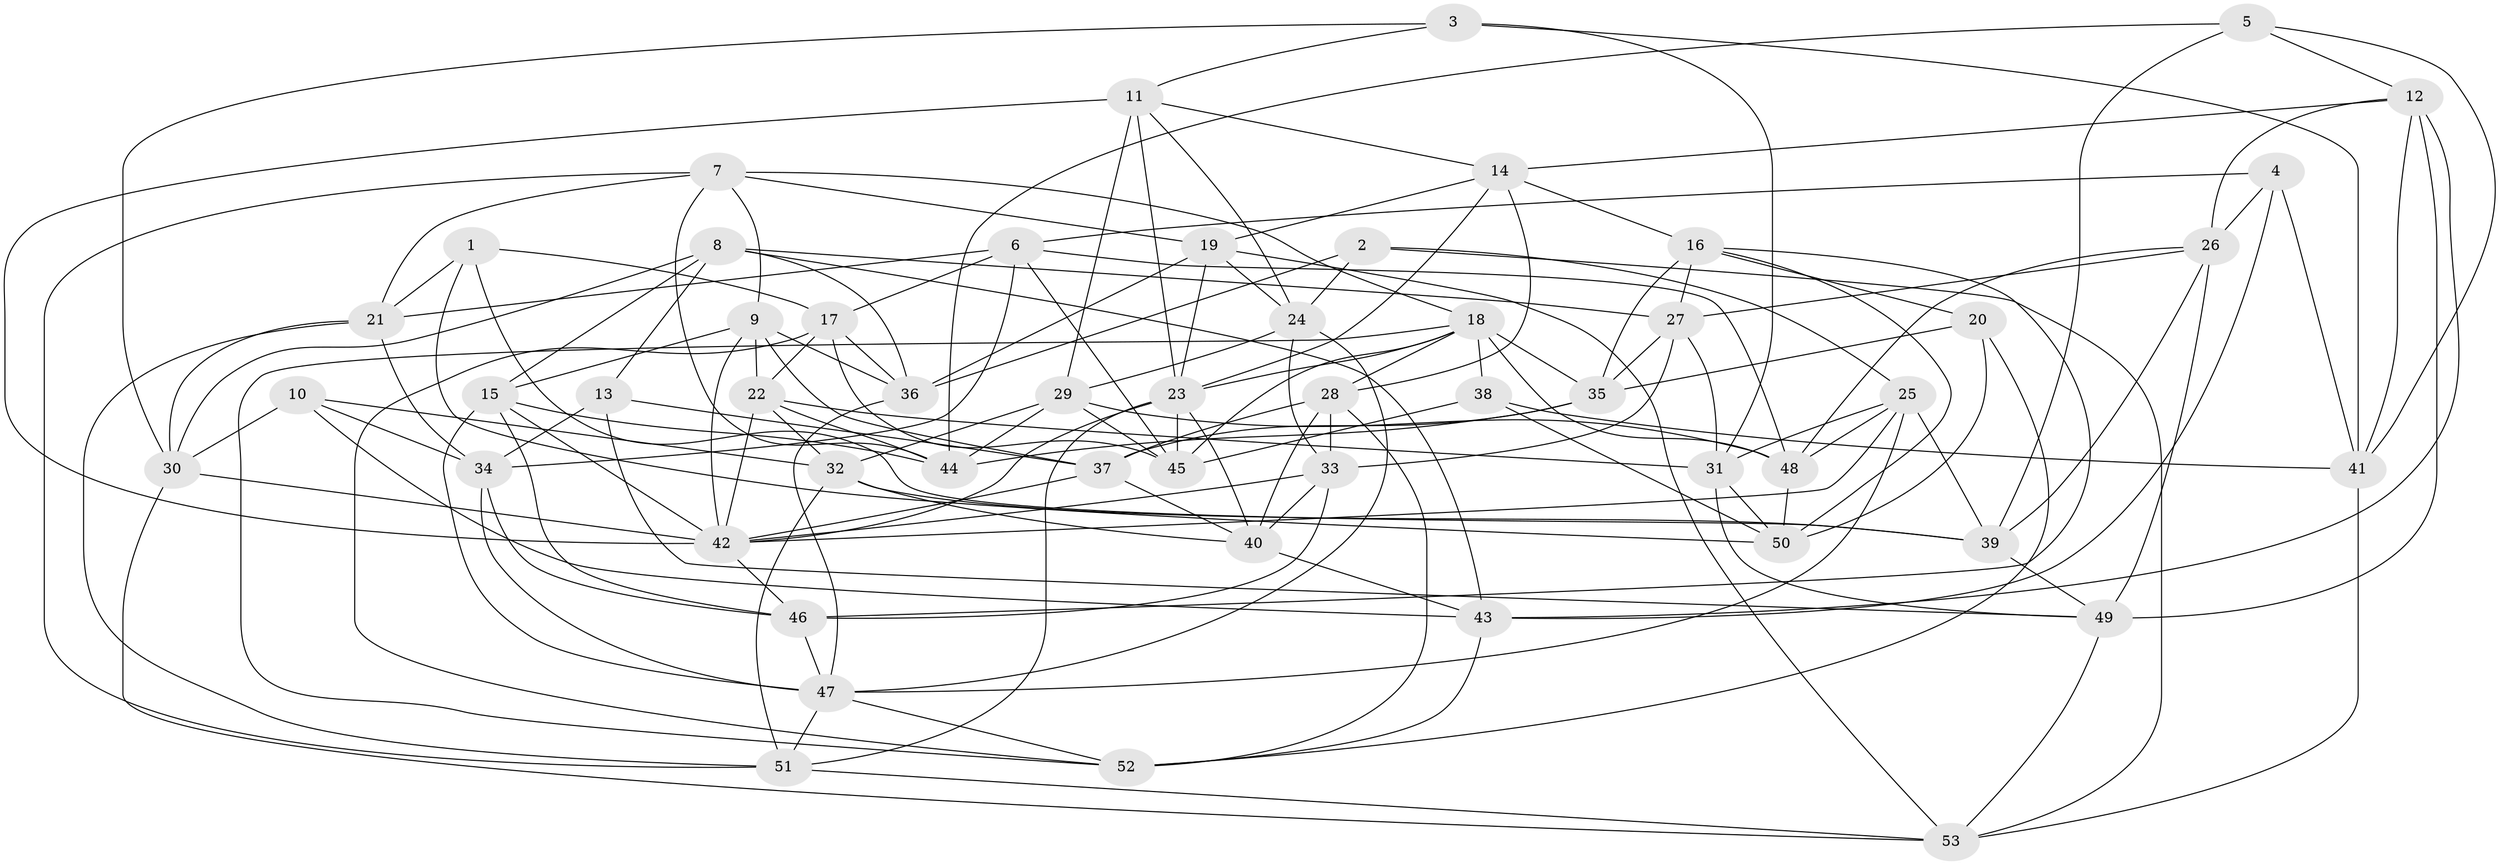 // original degree distribution, {4: 1.0}
// Generated by graph-tools (version 1.1) at 2025/50/03/09/25 03:50:56]
// undirected, 53 vertices, 155 edges
graph export_dot {
graph [start="1"]
  node [color=gray90,style=filled];
  1;
  2;
  3;
  4;
  5;
  6;
  7;
  8;
  9;
  10;
  11;
  12;
  13;
  14;
  15;
  16;
  17;
  18;
  19;
  20;
  21;
  22;
  23;
  24;
  25;
  26;
  27;
  28;
  29;
  30;
  31;
  32;
  33;
  34;
  35;
  36;
  37;
  38;
  39;
  40;
  41;
  42;
  43;
  44;
  45;
  46;
  47;
  48;
  49;
  50;
  51;
  52;
  53;
  1 -- 17 [weight=1.0];
  1 -- 21 [weight=1.0];
  1 -- 39 [weight=1.0];
  1 -- 50 [weight=1.0];
  2 -- 24 [weight=1.0];
  2 -- 25 [weight=1.0];
  2 -- 36 [weight=1.0];
  2 -- 53 [weight=1.0];
  3 -- 11 [weight=1.0];
  3 -- 30 [weight=1.0];
  3 -- 31 [weight=1.0];
  3 -- 41 [weight=1.0];
  4 -- 6 [weight=1.0];
  4 -- 26 [weight=1.0];
  4 -- 41 [weight=1.0];
  4 -- 43 [weight=1.0];
  5 -- 12 [weight=1.0];
  5 -- 39 [weight=1.0];
  5 -- 41 [weight=1.0];
  5 -- 44 [weight=1.0];
  6 -- 17 [weight=1.0];
  6 -- 21 [weight=1.0];
  6 -- 34 [weight=1.0];
  6 -- 45 [weight=1.0];
  6 -- 48 [weight=1.0];
  7 -- 9 [weight=1.0];
  7 -- 18 [weight=1.0];
  7 -- 19 [weight=1.0];
  7 -- 21 [weight=1.0];
  7 -- 44 [weight=1.0];
  7 -- 51 [weight=1.0];
  8 -- 13 [weight=1.0];
  8 -- 15 [weight=1.0];
  8 -- 27 [weight=1.0];
  8 -- 30 [weight=1.0];
  8 -- 36 [weight=1.0];
  8 -- 43 [weight=1.0];
  9 -- 15 [weight=1.0];
  9 -- 22 [weight=1.0];
  9 -- 36 [weight=1.0];
  9 -- 37 [weight=1.0];
  9 -- 42 [weight=1.0];
  10 -- 30 [weight=1.0];
  10 -- 32 [weight=1.0];
  10 -- 34 [weight=1.0];
  10 -- 43 [weight=1.0];
  11 -- 14 [weight=1.0];
  11 -- 23 [weight=1.0];
  11 -- 24 [weight=1.0];
  11 -- 29 [weight=1.0];
  11 -- 42 [weight=1.0];
  12 -- 14 [weight=1.0];
  12 -- 26 [weight=1.0];
  12 -- 41 [weight=1.0];
  12 -- 43 [weight=1.0];
  12 -- 49 [weight=1.0];
  13 -- 34 [weight=1.0];
  13 -- 37 [weight=1.0];
  13 -- 49 [weight=1.0];
  14 -- 16 [weight=1.0];
  14 -- 19 [weight=1.0];
  14 -- 23 [weight=1.0];
  14 -- 28 [weight=1.0];
  15 -- 42 [weight=1.0];
  15 -- 44 [weight=1.0];
  15 -- 46 [weight=1.0];
  15 -- 47 [weight=1.0];
  16 -- 20 [weight=1.0];
  16 -- 27 [weight=1.0];
  16 -- 35 [weight=1.0];
  16 -- 46 [weight=1.0];
  16 -- 50 [weight=1.0];
  17 -- 22 [weight=1.0];
  17 -- 36 [weight=1.0];
  17 -- 45 [weight=1.0];
  17 -- 52 [weight=1.0];
  18 -- 23 [weight=1.0];
  18 -- 28 [weight=1.0];
  18 -- 35 [weight=1.0];
  18 -- 38 [weight=1.0];
  18 -- 45 [weight=1.0];
  18 -- 48 [weight=1.0];
  18 -- 52 [weight=1.0];
  19 -- 23 [weight=1.0];
  19 -- 24 [weight=1.0];
  19 -- 36 [weight=1.0];
  19 -- 53 [weight=1.0];
  20 -- 35 [weight=1.0];
  20 -- 50 [weight=1.0];
  20 -- 52 [weight=1.0];
  21 -- 30 [weight=1.0];
  21 -- 34 [weight=1.0];
  21 -- 51 [weight=1.0];
  22 -- 31 [weight=1.0];
  22 -- 32 [weight=1.0];
  22 -- 42 [weight=1.0];
  22 -- 44 [weight=1.0];
  23 -- 40 [weight=1.0];
  23 -- 42 [weight=1.0];
  23 -- 45 [weight=1.0];
  23 -- 51 [weight=1.0];
  24 -- 29 [weight=1.0];
  24 -- 33 [weight=1.0];
  24 -- 47 [weight=1.0];
  25 -- 31 [weight=1.0];
  25 -- 39 [weight=1.0];
  25 -- 42 [weight=1.0];
  25 -- 47 [weight=1.0];
  25 -- 48 [weight=1.0];
  26 -- 27 [weight=1.0];
  26 -- 39 [weight=1.0];
  26 -- 48 [weight=1.0];
  26 -- 49 [weight=1.0];
  27 -- 31 [weight=1.0];
  27 -- 33 [weight=1.0];
  27 -- 35 [weight=1.0];
  28 -- 33 [weight=1.0];
  28 -- 37 [weight=1.0];
  28 -- 40 [weight=1.0];
  28 -- 52 [weight=1.0];
  29 -- 32 [weight=1.0];
  29 -- 44 [weight=1.0];
  29 -- 45 [weight=1.0];
  29 -- 48 [weight=1.0];
  30 -- 42 [weight=1.0];
  30 -- 53 [weight=1.0];
  31 -- 49 [weight=1.0];
  31 -- 50 [weight=1.0];
  32 -- 39 [weight=1.0];
  32 -- 40 [weight=1.0];
  32 -- 51 [weight=1.0];
  33 -- 40 [weight=1.0];
  33 -- 42 [weight=1.0];
  33 -- 46 [weight=1.0];
  34 -- 46 [weight=1.0];
  34 -- 47 [weight=1.0];
  35 -- 37 [weight=1.0];
  35 -- 44 [weight=1.0];
  36 -- 47 [weight=1.0];
  37 -- 40 [weight=1.0];
  37 -- 42 [weight=1.0];
  38 -- 41 [weight=1.0];
  38 -- 45 [weight=1.0];
  38 -- 50 [weight=1.0];
  39 -- 49 [weight=1.0];
  40 -- 43 [weight=1.0];
  41 -- 53 [weight=1.0];
  42 -- 46 [weight=1.0];
  43 -- 52 [weight=1.0];
  46 -- 47 [weight=1.0];
  47 -- 51 [weight=1.0];
  47 -- 52 [weight=1.0];
  48 -- 50 [weight=1.0];
  49 -- 53 [weight=1.0];
  51 -- 53 [weight=1.0];
}
